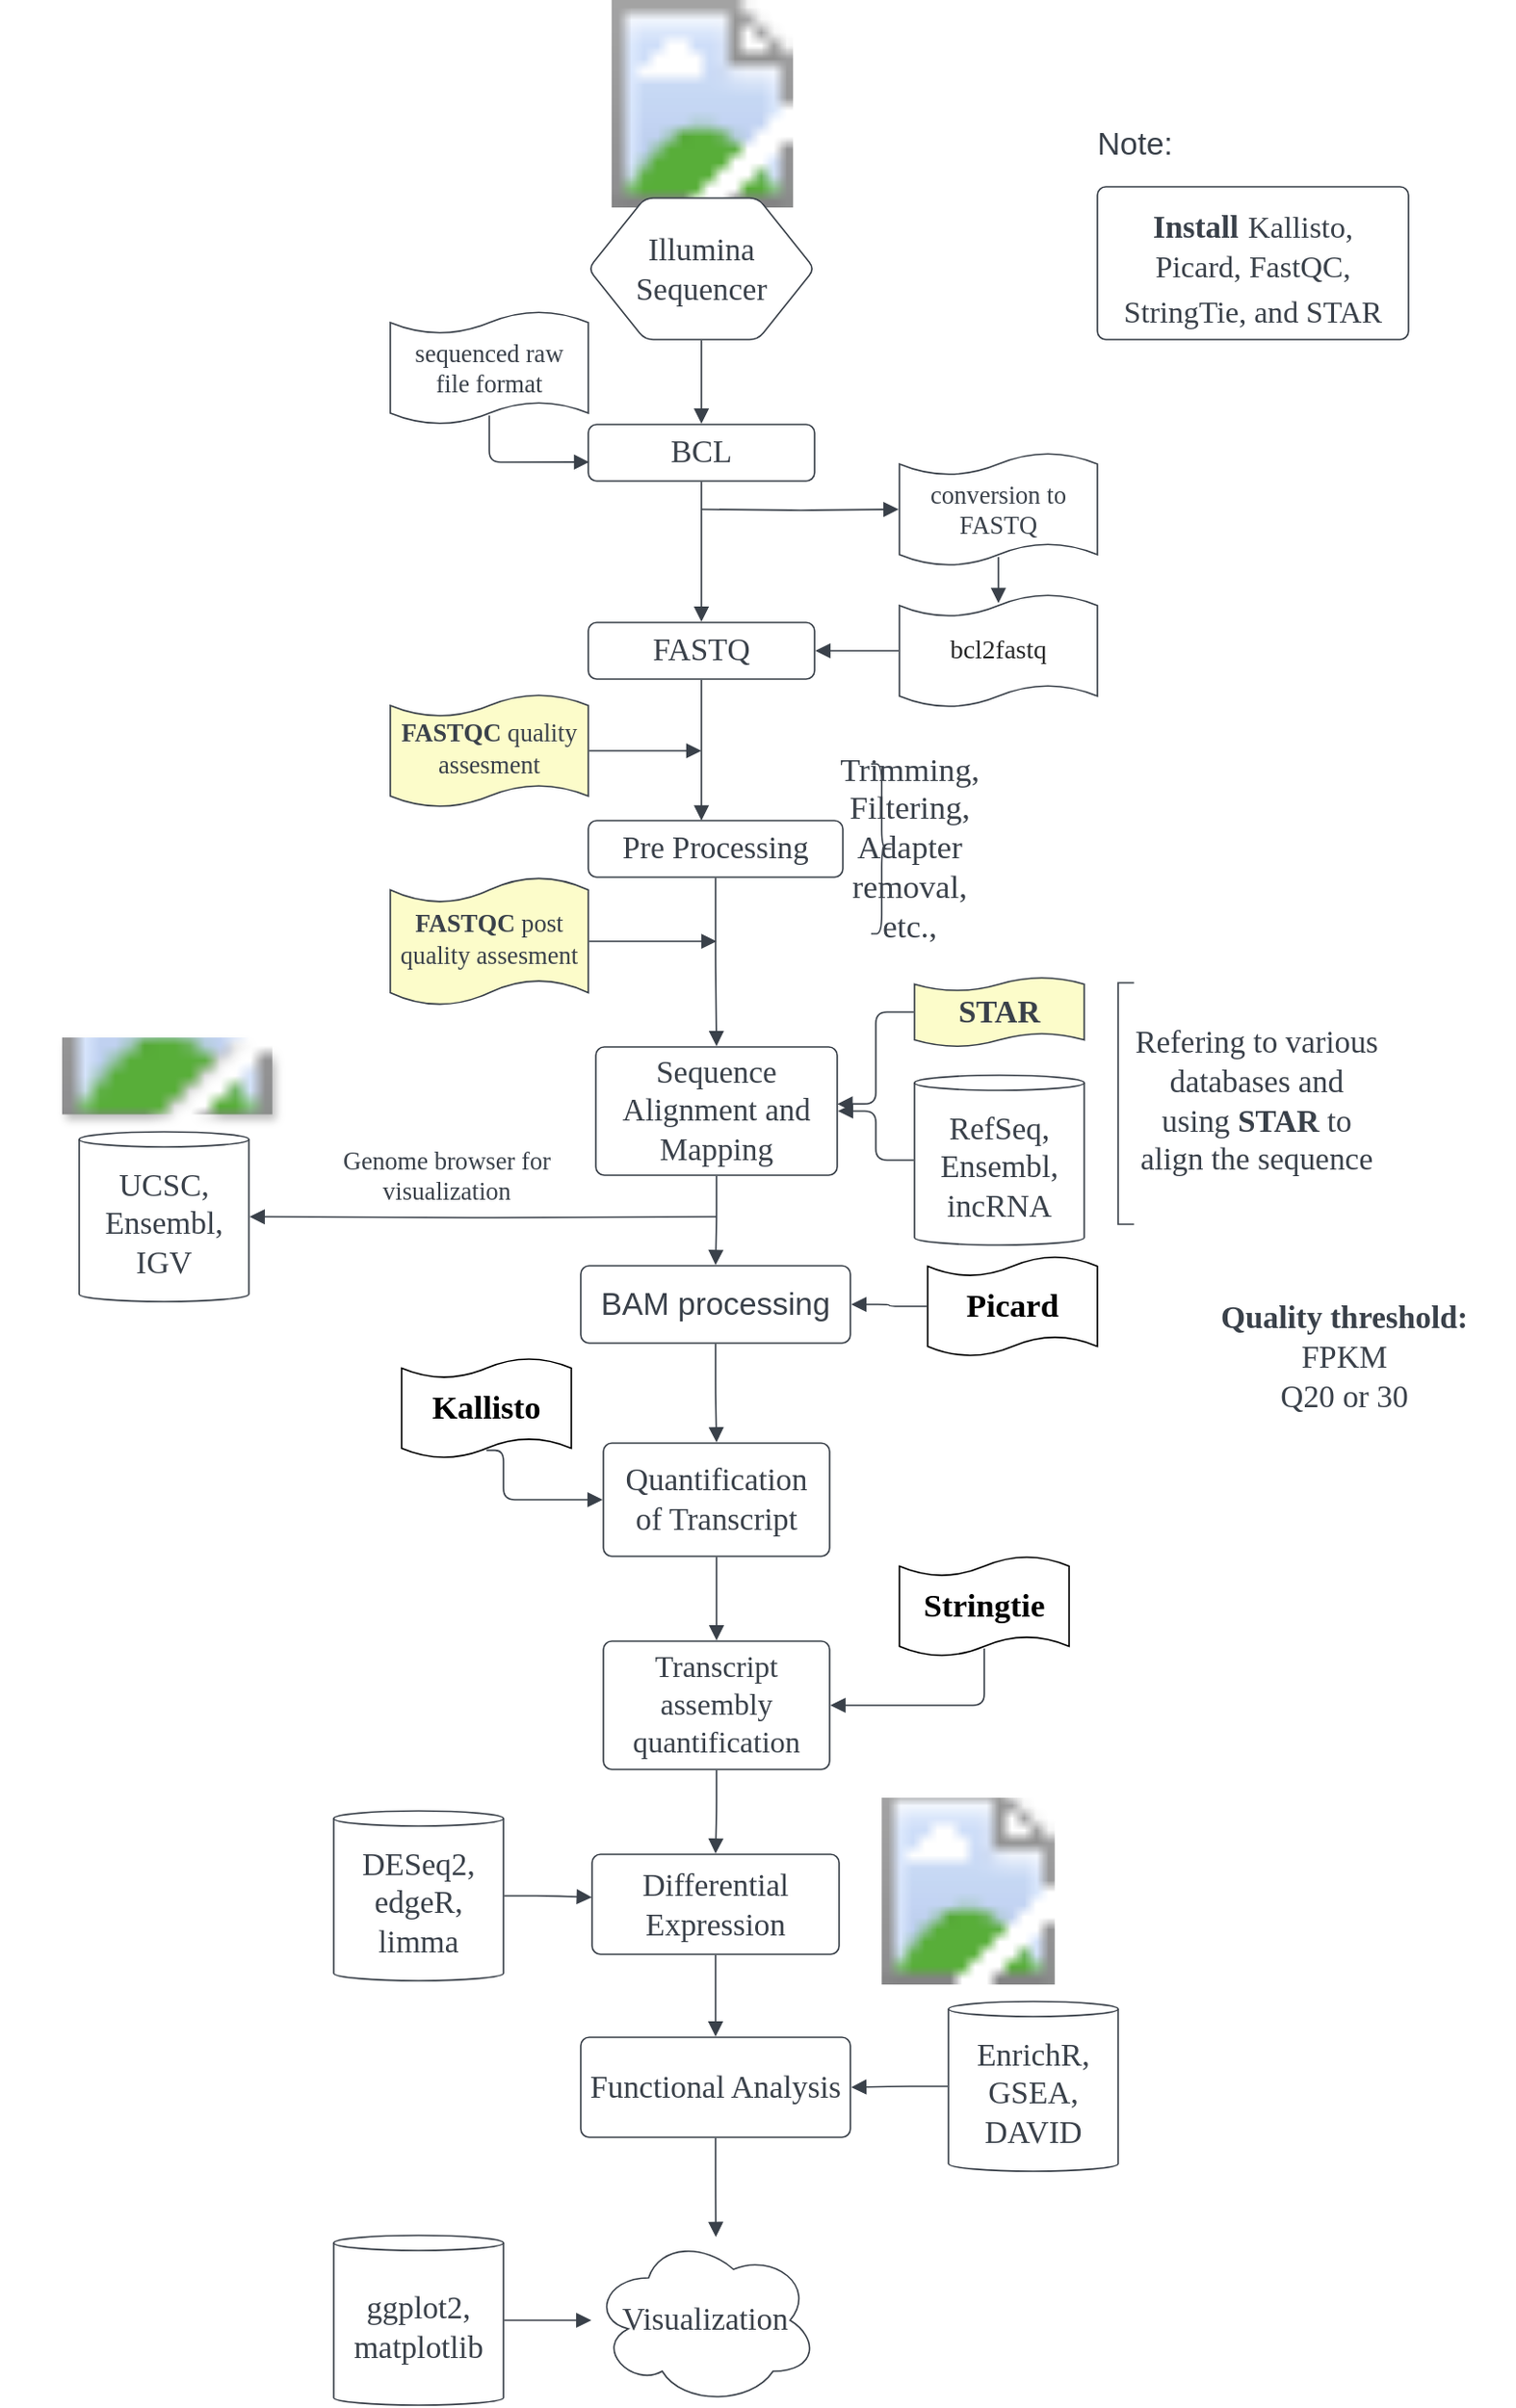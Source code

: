<mxfile version="21.6.2" type="github">
  <diagram name="Page-1" id="rNQYfCswX4Oc9JIJCZRi">
    <mxGraphModel dx="954" dy="1733" grid="1" gridSize="10" guides="1" tooltips="1" connect="1" arrows="1" fold="1" page="1" pageScale="1" pageWidth="827" pageHeight="1169" math="0" shadow="0">
      <root>
        <mxCell id="0" />
        <mxCell id="1" parent="0" />
        <mxCell id="H_2hCz_F3gkTq68EUrdD-1" value="&lt;div style=&quot;display: flex; justify-content: center; text-align: center; align-items: baseline; font-size: 0; line-height: 1.25;margin-top: -2px;&quot;&gt;&lt;span&gt;&lt;span style=&quot;font-size:16.7px;color:#3a414a;font-weight: bold;font-family: Dustismo;&quot;&gt;Quality threshold: &lt;/span&gt;&lt;span style=&quot;font-size:16.7px;color:#3a414a;font-family: Dustismo;&quot;&gt;&#xa;FPKM &#xa;Q20 or 30&lt;/span&gt;&lt;/span&gt;&lt;/div&gt;" style="html=1;overflow=block;blockSpacing=1;whiteSpace=wrap;fontSize=13;fontFamily=Dustismo;spacing=0;fillColor=#ffffff;strokeWidth=1.5;strokeColor=none;lucidId=h20bTMAX_Hc~;" vertex="1" parent="1">
          <mxGeometry x="806" y="630" width="180" height="45" as="geometry" />
        </mxCell>
        <mxCell id="H_2hCz_F3gkTq68EUrdD-2" value="Note:" style="html=1;overflow=block;blockSpacing=1;whiteSpace=wrap;fontSize=16.7;fontColor=#3a414a;spacing=0;fillColor=#ffffff;strokeWidth=1.5;strokeColor=none;lucidId=yX~bkPP1XAAU;align=left;" vertex="1" parent="1">
          <mxGeometry x="765" y="-6" width="55" height="45" as="geometry" />
        </mxCell>
        <mxCell id="H_2hCz_F3gkTq68EUrdD-3" value="Genome browser for visualization" style="html=1;overflow=block;blockSpacing=1;whiteSpace=wrap;fontSize=13.3;fontFamily=Dustismo;fontColor=#3a414a;spacing=0;fillColor=#ffffff;strokeWidth=1.5;strokeColor=none;lucidId=GcacxfHDZaN2;" vertex="1" parent="1">
          <mxGeometry x="330" y="540" width="180" height="45" as="geometry" />
        </mxCell>
        <mxCell id="H_2hCz_F3gkTq68EUrdD-4" value="&lt;div style=&quot;display: flex; justify-content: center; text-align: center; align-items: baseline; font-size: 0; line-height: 1.25;margin-top: -2px;&quot;&gt;&lt;span&gt;&lt;span style=&quot;font-size:16.7px;color:#3a414a;font-weight: bold;font-family: Dustismo;&quot;&gt;Install&lt;/span&gt;&lt;span style=&quot;font-size:20px;color:#3a414a;font-family: Dustismo;&quot;&gt; &lt;/span&gt;&lt;span style=&quot;font-size:16.3px;color:#3a414a;font-family: Dustismo;&quot;&gt;Kallisto, Picard, FastQC, StringTie, and STAR&lt;/span&gt;&lt;span style=&quot;font-size:20px;color:#3a414a;font-family: Dustismo;&quot;&gt; &lt;/span&gt;&lt;/span&gt;&lt;/div&gt;" style="html=1;overflow=block;blockSpacing=1;whiteSpace=wrap;fontSize=13;fontFamily=Dustismo;spacing=9;strokeColor=#3a414a;strokeOpacity=100;rounded=1;absoluteArcSize=1;arcSize=9;strokeWidth=0.8;lucidId=6xZbQAru7eEJ;" vertex="1" parent="1">
          <mxGeometry x="765" y="39" width="165" height="81" as="geometry" />
        </mxCell>
        <mxCell id="H_2hCz_F3gkTq68EUrdD-5" value="BCL" style="html=1;overflow=block;blockSpacing=1;whiteSpace=wrap;fontSize=16.7;fontFamily=Dustismo;fontColor=#3a414a;spacing=3.8;strokeColor=#3a414a;strokeOpacity=100;rounded=1;absoluteArcSize=1;arcSize=9;strokeWidth=0.8;lucidId=zDZbAjPW.WnR;" vertex="1" parent="1">
          <mxGeometry x="495" y="165" width="120" height="30" as="geometry" />
        </mxCell>
        <mxCell id="H_2hCz_F3gkTq68EUrdD-6" value="" style="html=1;jettySize=18;whiteSpace=wrap;fontSize=13;strokeColor=#3a414a;strokeOpacity=100;strokeWidth=0.8;rounded=1;arcSize=12;edgeStyle=orthogonalEdgeStyle;startArrow=none;endArrow=block;endFill=1;exitX=0.5;exitY=1.005;exitPerimeter=0;entryX=0.5;entryY=-0.012;entryPerimeter=0;lucidId=~HZbr3Aeo4TA;" edge="1" parent="1" source="H_2hCz_F3gkTq68EUrdD-8" target="H_2hCz_F3gkTq68EUrdD-5">
          <mxGeometry width="100" height="100" relative="1" as="geometry">
            <Array as="points" />
          </mxGeometry>
        </mxCell>
        <mxCell id="H_2hCz_F3gkTq68EUrdD-7" value="" style="html=1;overflow=block;blockSpacing=1;whiteSpace=wrap;shape=image;fontSize=13;spacing=3.8;strokeColor=none;strokeOpacity=100;strokeWidth=0;image=https://images.lucid.app/images/16b04c34-c49a-401b-9778-6bca15b63722/content;lucidId=V0ZbsFnGJaqd;" vertex="1" parent="1">
          <mxGeometry x="503" y="-60" width="105" height="110" as="geometry" />
        </mxCell>
        <mxCell id="H_2hCz_F3gkTq68EUrdD-8" value="Illumina Sequencer" style="html=1;overflow=block;blockSpacing=1;whiteSpace=wrap;shape=hexagon;perimeter=hexagonPerimeter2;fontSize=16.7;fontFamily=Dustismo;fontColor=#3a414a;spacing=3.8;strokeColor=#3a414a;strokeOpacity=100;rounded=1;absoluteArcSize=1;arcSize=9;strokeWidth=0.8;lucidId=B1ZbZMqQhBZa;" vertex="1" parent="1">
          <mxGeometry x="495" y="45" width="120" height="75" as="geometry" />
        </mxCell>
        <mxCell id="H_2hCz_F3gkTq68EUrdD-9" value="" style="html=1;jettySize=18;whiteSpace=wrap;fontSize=13;strokeColor=#3a414a;strokeOpacity=100;strokeWidth=0.8;rounded=1;arcSize=12;edgeStyle=orthogonalEdgeStyle;startArrow=none;endArrow=block;endFill=1;exitX=0.5;exitY=0.92;exitPerimeter=0;entryX=0.004;entryY=0.665;entryPerimeter=0;lucidId=A3Zb3Qq6JQyv;" edge="1" parent="1" source="H_2hCz_F3gkTq68EUrdD-12" target="H_2hCz_F3gkTq68EUrdD-5">
          <mxGeometry width="100" height="100" relative="1" as="geometry">
            <Array as="points" />
          </mxGeometry>
        </mxCell>
        <mxCell id="H_2hCz_F3gkTq68EUrdD-10" value="" style="html=1;jettySize=18;whiteSpace=wrap;fontSize=13;strokeColor=#3a414a;strokeOpacity=100;strokeWidth=0.8;rounded=1;arcSize=12;edgeStyle=orthogonalEdgeStyle;startArrow=none;endArrow=block;endFill=1;exitX=0.5;exitY=1.013;exitPerimeter=0;entryX=0.5;entryY=-0.012;entryPerimeter=0;lucidId=53ZbxT2hAnxs;" edge="1" parent="1" source="H_2hCz_F3gkTq68EUrdD-5" target="H_2hCz_F3gkTq68EUrdD-11">
          <mxGeometry width="100" height="100" relative="1" as="geometry">
            <Array as="points" />
          </mxGeometry>
        </mxCell>
        <mxCell id="H_2hCz_F3gkTq68EUrdD-11" value="FASTQ" style="html=1;overflow=block;blockSpacing=1;whiteSpace=wrap;fontSize=16.7;fontFamily=Dustismo;fontColor=#3a414a;spacing=3.8;strokeColor=#3a414a;strokeOpacity=100;rounded=1;absoluteArcSize=1;arcSize=9;strokeWidth=0.8;lucidId=U4ZbP-Ty-r.E;" vertex="1" parent="1">
          <mxGeometry x="495" y="270" width="120" height="30" as="geometry" />
        </mxCell>
        <mxCell id="H_2hCz_F3gkTq68EUrdD-12" value="sequenced raw file format" style="html=1;overflow=block;blockSpacing=1;whiteSpace=wrap;shape=tape;size=0.2;fontSize=13.3;fontFamily=Dustismo;fontColor=#3a414a;spacing=3.8;strokeColor=#3a414a;strokeOpacity=100;rounded=1;absoluteArcSize=1;arcSize=9;strokeWidth=0.8;lucidId=fe0bxI.z4zxg;" vertex="1" parent="1">
          <mxGeometry x="390" y="105" width="105" height="60" as="geometry" />
        </mxCell>
        <mxCell id="H_2hCz_F3gkTq68EUrdD-13" value="conversion to FASTQ" style="html=1;overflow=block;blockSpacing=1;whiteSpace=wrap;shape=tape;size=0.2;fontSize=13.3;fontFamily=Dustismo;fontColor=#3a414a;spacing=3.8;strokeColor=#3a414a;strokeOpacity=100;rounded=1;absoluteArcSize=1;arcSize=9;strokeWidth=0.8;lucidId=nf0bBqM4l6je;" vertex="1" parent="1">
          <mxGeometry x="660" y="180" width="105" height="60" as="geometry" />
        </mxCell>
        <mxCell id="H_2hCz_F3gkTq68EUrdD-14" value="bcl2fastq" style="html=1;overflow=block;blockSpacing=1;whiteSpace=wrap;shape=tape;size=0.2;fontSize=14;fontFamily=Dustismo;fontColor=#292929;spacing=3.8;strokeColor=#3a414a;strokeOpacity=100;rounded=1;absoluteArcSize=1;arcSize=9;strokeWidth=0.8;lucidId=Nk0bJkuLO2Up;" vertex="1" parent="1">
          <mxGeometry x="660" y="255" width="105" height="60" as="geometry" />
        </mxCell>
        <mxCell id="H_2hCz_F3gkTq68EUrdD-15" value="" style="html=1;jettySize=18;whiteSpace=wrap;fontSize=13;strokeColor=#3a414a;strokeOpacity=100;strokeWidth=0.8;rounded=1;arcSize=12;edgeStyle=orthogonalEdgeStyle;startArrow=none;endArrow=block;endFill=1;exitX=-0.004;exitY=0.5;exitPerimeter=0;entryX=1.003;entryY=0.5;entryPerimeter=0;lucidId=Sl0bEk~Ow_e1;" edge="1" parent="1" source="H_2hCz_F3gkTq68EUrdD-14" target="H_2hCz_F3gkTq68EUrdD-11">
          <mxGeometry width="100" height="100" relative="1" as="geometry">
            <Array as="points" />
          </mxGeometry>
        </mxCell>
        <mxCell id="H_2hCz_F3gkTq68EUrdD-16" value="" style="html=1;jettySize=18;whiteSpace=wrap;fontSize=13;strokeColor=#3a414a;strokeOpacity=100;strokeWidth=0.8;rounded=1;arcSize=12;edgeStyle=orthogonalEdgeStyle;startArrow=none;endArrow=block;endFill=1;exitX=0.5;exitY=0.92;exitPerimeter=0;entryX=0.5;entryY=0.079;entryPerimeter=0;lucidId=0l0bZ3YXyt9J;" edge="1" parent="1" source="H_2hCz_F3gkTq68EUrdD-13" target="H_2hCz_F3gkTq68EUrdD-14">
          <mxGeometry width="100" height="100" relative="1" as="geometry">
            <Array as="points" />
          </mxGeometry>
        </mxCell>
        <mxCell id="H_2hCz_F3gkTq68EUrdD-17" value="" style="html=1;jettySize=18;whiteSpace=wrap;fontSize=13;strokeColor=#3a414a;strokeOpacity=100;strokeWidth=0.8;rounded=1;arcSize=12;edgeStyle=orthogonalEdgeStyle;startArrow=none;endArrow=block;endFill=1;entryX=-0.004;entryY=0.5;entryPerimeter=0;lucidId=Pm0bruoEZMr-;" edge="1" parent="1" target="H_2hCz_F3gkTq68EUrdD-13">
          <mxGeometry width="100" height="100" relative="1" as="geometry">
            <Array as="points" />
            <mxPoint x="555" y="210" as="sourcePoint" />
          </mxGeometry>
        </mxCell>
        <mxCell id="H_2hCz_F3gkTq68EUrdD-18" value="" style="html=1;jettySize=18;whiteSpace=wrap;fontSize=13;strokeColor=#3a414a;strokeOpacity=100;strokeWidth=0.8;rounded=1;arcSize=12;edgeStyle=orthogonalEdgeStyle;startArrow=none;endArrow=block;endFill=1;exitX=0.5;exitY=1.013;exitPerimeter=0;lucidId=-m0bGHuHnxIW;" edge="1" parent="1" source="H_2hCz_F3gkTq68EUrdD-11">
          <mxGeometry width="100" height="100" relative="1" as="geometry">
            <Array as="points" />
            <mxPoint x="555" y="375" as="targetPoint" />
          </mxGeometry>
        </mxCell>
        <mxCell id="H_2hCz_F3gkTq68EUrdD-19" value="Pre Processing" style="html=1;overflow=block;blockSpacing=1;whiteSpace=wrap;fontSize=16.7;fontFamily=Dustismo;fontColor=#3a414a;spacing=3.8;strokeColor=#3a414a;strokeOpacity=100;rounded=1;absoluteArcSize=1;arcSize=9;strokeWidth=0.8;lucidId=iH0bUSGDvH_o;" vertex="1" parent="1">
          <mxGeometry x="495" y="375" width="135" height="30" as="geometry" />
        </mxCell>
        <mxCell id="H_2hCz_F3gkTq68EUrdD-20" value="&lt;div style=&quot;display: flex; justify-content: center; text-align: center; align-items: baseline; font-size: 0; line-height: 1.25;margin-top: -2px;&quot;&gt;&lt;span&gt;&lt;span style=&quot;font-size:13.3px;color:#3a414a;font-weight: bold;font-family: Dustismo;&quot;&gt;FASTQC&lt;/span&gt;&lt;span style=&quot;font-size:13.3px;color:#3a414a;font-family: Dustismo;&quot;&gt; quality assesment&lt;/span&gt;&lt;/span&gt;&lt;/div&gt;" style="html=1;overflow=block;blockSpacing=1;whiteSpace=wrap;shape=tape;size=0.2;fontSize=13;fontFamily=Dustismo;spacing=3.8;strokeColor=#3a414a;strokeOpacity=100;fillOpacity=100;rounded=1;absoluteArcSize=1;arcSize=9;fillColor=#fcfcca;strokeWidth=0.8;lucidId=8O0bjvjV18M6;" vertex="1" parent="1">
          <mxGeometry x="390" y="308" width="105" height="60" as="geometry" />
        </mxCell>
        <mxCell id="H_2hCz_F3gkTq68EUrdD-21" value="" style="html=1;jettySize=18;whiteSpace=wrap;fontSize=13;strokeColor=#3a414a;strokeOpacity=100;strokeWidth=0.8;rounded=1;arcSize=12;edgeStyle=orthogonalEdgeStyle;startArrow=none;endArrow=block;endFill=1;exitX=1.004;exitY=0.5;exitPerimeter=0;lucidId=9P0bx~l7_AEZ;" edge="1" parent="1" source="H_2hCz_F3gkTq68EUrdD-20">
          <mxGeometry width="100" height="100" relative="1" as="geometry">
            <Array as="points" />
            <mxPoint x="555" y="338" as="targetPoint" />
          </mxGeometry>
        </mxCell>
        <mxCell id="H_2hCz_F3gkTq68EUrdD-22" value="" style="strokeColor=none;fillColor=none;whiteSpace=wrap;fontSize=17.3;fontFamily=Dustismo;fontColor=#3a414a;spacing=3.8;strokeOpacity=100;rounded=1;absoluteArcSize=1;arcSize=9;strokeWidth=0.8;html=1;" vertex="1" parent="1">
          <mxGeometry x="645" y="345" width="30" height="90" as="geometry" />
        </mxCell>
        <mxCell id="H_2hCz_F3gkTq68EUrdD-23" value="" style="shape=curlyBracket;rounded=1;flipH=1;whiteSpace=wrap;fontSize=17.3;fontFamily=Dustismo;fontColor=#3a414a;spacing=3.8;strokeColor=#3a414a;strokeOpacity=100;strokeWidth=0.8;" vertex="1" parent="H_2hCz_F3gkTq68EUrdD-22">
          <mxGeometry width="11.25" height="90" as="geometry" />
        </mxCell>
        <mxCell id="H_2hCz_F3gkTq68EUrdD-24" value="Trimming, Filtering, Adapter removal, etc.," style="strokeColor=none;fillColor=none;whiteSpace=wrap;fontSize=17.3;fontFamily=Dustismo;fontColor=#3a414a;spacing=3.8;strokeOpacity=100;rounded=1;absoluteArcSize=1;arcSize=9;strokeWidth=0.8;" vertex="1" parent="H_2hCz_F3gkTq68EUrdD-22">
          <mxGeometry x="11.25" width="18.75" height="90" as="geometry" />
        </mxCell>
        <mxCell id="H_2hCz_F3gkTq68EUrdD-25" value="" style="html=1;jettySize=18;whiteSpace=wrap;fontSize=13;strokeColor=#3a414a;strokeOpacity=100;strokeWidth=0.8;rounded=1;arcSize=12;edgeStyle=orthogonalEdgeStyle;startArrow=none;endArrow=block;endFill=1;exitX=0.5;exitY=1.013;exitPerimeter=0;entryX=0.5;entryY=-0.006;entryPerimeter=0;lucidId=HT0b8fh.DRut;" edge="1" parent="1" source="H_2hCz_F3gkTq68EUrdD-19" target="H_2hCz_F3gkTq68EUrdD-28">
          <mxGeometry width="100" height="100" relative="1" as="geometry">
            <Array as="points" />
          </mxGeometry>
        </mxCell>
        <mxCell id="H_2hCz_F3gkTq68EUrdD-26" value="&lt;div style=&quot;display: flex; justify-content: center; text-align: center; align-items: baseline; font-size: 0; line-height: 1.25;margin-top: -2px;&quot;&gt;&lt;span&gt;&lt;span style=&quot;font-size:13.3px;color:#3a414a;font-weight: bold;font-family: Dustismo;&quot;&gt;FASTQC&lt;/span&gt;&lt;span style=&quot;font-size:13.3px;color:#3a414a;font-family: Dustismo;&quot;&gt; post quality assesment&lt;/span&gt;&lt;/span&gt;&lt;/div&gt;" style="html=1;overflow=block;blockSpacing=1;whiteSpace=wrap;shape=tape;size=0.2;fontSize=13;fontFamily=Dustismo;spacing=3.8;strokeColor=#3a414a;strokeOpacity=100;fillOpacity=100;rounded=1;absoluteArcSize=1;arcSize=9;fillColor=#fcfcca;strokeWidth=0.8;lucidId=YV0bLIha43vm;" vertex="1" parent="1">
          <mxGeometry x="390" y="405" width="105" height="68" as="geometry" />
        </mxCell>
        <mxCell id="H_2hCz_F3gkTq68EUrdD-27" value="" style="html=1;jettySize=18;whiteSpace=wrap;fontSize=13;strokeColor=#3a414a;strokeOpacity=100;strokeWidth=0.8;rounded=1;arcSize=12;edgeStyle=orthogonalEdgeStyle;startArrow=none;endArrow=block;endFill=1;exitX=1.004;exitY=0.5;exitPerimeter=0;lucidId=aW0bvkIRjqUR;" edge="1" parent="1" source="H_2hCz_F3gkTq68EUrdD-26">
          <mxGeometry width="100" height="100" relative="1" as="geometry">
            <Array as="points" />
            <mxPoint x="563" y="439" as="targetPoint" />
          </mxGeometry>
        </mxCell>
        <mxCell id="H_2hCz_F3gkTq68EUrdD-28" value="Sequence Alignment and Mapping " style="html=1;overflow=block;blockSpacing=1;whiteSpace=wrap;fontSize=16.7;fontFamily=Dustismo;fontColor=#3a414a;spacing=3.8;strokeColor=#3a414a;strokeOpacity=100;rounded=1;absoluteArcSize=1;arcSize=9;strokeWidth=0.8;lucidId=K50bHsR3qWOk;" vertex="1" parent="1">
          <mxGeometry x="499" y="495" width="128" height="68" as="geometry" />
        </mxCell>
        <mxCell id="H_2hCz_F3gkTq68EUrdD-29" value="STAR" style="html=1;overflow=block;blockSpacing=1;whiteSpace=wrap;shape=tape;size=0.2;fontSize=16.7;fontFamily=Dustismo;fontColor=#3a414a;fontStyle=1;spacing=3.8;strokeColor=#3a414a;strokeOpacity=100;fillOpacity=100;rounded=1;absoluteArcSize=1;arcSize=9;fillColor=#fcfcca;strokeWidth=0.8;lucidId=970blE_eSq6t;" vertex="1" parent="1">
          <mxGeometry x="668" y="458" width="90" height="37" as="geometry" />
        </mxCell>
        <mxCell id="H_2hCz_F3gkTq68EUrdD-30" value="" style="html=1;jettySize=18;whiteSpace=wrap;fontSize=13;strokeColor=#3a414a;strokeOpacity=100;strokeWidth=0.8;rounded=1;arcSize=12;edgeStyle=orthogonalEdgeStyle;startArrow=none;endArrow=block;endFill=1;exitX=-0.004;exitY=0.5;exitPerimeter=0;entryX=1.001;entryY=0.444;entryPerimeter=0;lucidId=X80bKcjWCSb~;" edge="1" parent="1" source="H_2hCz_F3gkTq68EUrdD-29" target="H_2hCz_F3gkTq68EUrdD-28">
          <mxGeometry width="100" height="100" relative="1" as="geometry">
            <Array as="points" />
          </mxGeometry>
        </mxCell>
        <mxCell id="H_2hCz_F3gkTq68EUrdD-31" value="RefSeq, Ensembl, incRNA " style="html=1;overflow=block;blockSpacing=1;whiteSpace=wrap;shape=cylinder3;size=4;anchorPointDirection=0;boundedLbl=1;fontSize=16.7;fontFamily=Dustismo;fontColor=#3a414a;spacing=3.8;strokeColor=#3a414a;strokeOpacity=100;rounded=1;absoluteArcSize=1;arcSize=9;strokeWidth=0.8;lucidId=880bR2kWA1uZ;" vertex="1" parent="1">
          <mxGeometry x="668" y="510" width="90" height="90" as="geometry" />
        </mxCell>
        <mxCell id="H_2hCz_F3gkTq68EUrdD-32" value="" style="html=1;jettySize=18;whiteSpace=wrap;fontSize=13;strokeColor=#3a414a;strokeOpacity=100;strokeWidth=0.8;rounded=1;arcSize=12;edgeStyle=orthogonalEdgeStyle;startArrow=none;endArrow=block;endFill=1;exitX=-0.004;exitY=0.5;exitPerimeter=0;entryX=1.003;entryY=0.5;entryPerimeter=0;lucidId=A-0bJADMQPZt;" edge="1" parent="1" source="H_2hCz_F3gkTq68EUrdD-31" target="H_2hCz_F3gkTq68EUrdD-28">
          <mxGeometry width="100" height="100" relative="1" as="geometry">
            <Array as="points" />
          </mxGeometry>
        </mxCell>
        <mxCell id="H_2hCz_F3gkTq68EUrdD-33" value="&lt;div style=&quot;display: flex; justify-content: center; text-align: center; align-items: baseline; font-size: 0; line-height: 1.25;margin-top: -2px;&quot;&gt;&lt;span&gt;&lt;span style=&quot;font-size:16.7px;color:#3a414a;font-family: Dustismo;&quot;&gt;Refering to various databases and using &lt;/span&gt;&lt;span style=&quot;font-size:16.7px;color:#3a414a;font-weight: bold;font-family: Dustismo;&quot;&gt;STAR&lt;/span&gt;&lt;span style=&quot;font-size:16.7px;color:#3a414a;font-family: Dustismo;&quot;&gt; to align the sequence &lt;/span&gt;&lt;/span&gt;&lt;/div&gt;" style="group;spacingLeft=8;align=left;spacing=0;strokeColor=none;whiteSpace=wrap;overflow=block;blockSpacing=1;html=1;fontSize=13;fontFamily=Dustismo;strokeOpacity=100;fillOpacity=0;rounded=1;absoluteArcSize=1;arcSize=9;fillColor=#ffffff;strokeWidth=0.8;verticalAlign=middle;" vertex="1" parent="1">
          <mxGeometry x="776" y="461" width="139" height="128" as="geometry" />
        </mxCell>
        <mxCell id="H_2hCz_F3gkTq68EUrdD-34" value="" style="shape=partialRectangle;right=0;fillColor=none;whiteSpace=wrap;overflow=block;blockSpacing=1;html=1;fontSize=13;strokeColor=#3a414a;strokeWidth=0.8;" vertex="1" parent="H_2hCz_F3gkTq68EUrdD-33">
          <mxGeometry width="8" height="128" relative="1" as="geometry" />
        </mxCell>
        <mxCell id="H_2hCz_F3gkTq68EUrdD-35" value="" style="html=1;jettySize=18;whiteSpace=wrap;fontSize=13;strokeColor=#3a414a;strokeOpacity=100;strokeWidth=0.8;rounded=1;arcSize=12;edgeStyle=orthogonalEdgeStyle;startArrow=none;endArrow=block;endFill=1;exitX=0.5;exitY=1.006;exitPerimeter=0;entryX=0.5;entryY=-0.009;entryPerimeter=0;lucidId=Ac1b8D7m4mvW;" edge="1" parent="1" source="H_2hCz_F3gkTq68EUrdD-28" target="H_2hCz_F3gkTq68EUrdD-41">
          <mxGeometry width="100" height="100" relative="1" as="geometry">
            <Array as="points" />
          </mxGeometry>
        </mxCell>
        <mxCell id="H_2hCz_F3gkTq68EUrdD-36" value="Quantification of Transcript" style="html=1;overflow=block;blockSpacing=1;whiteSpace=wrap;fontSize=16.7;fontFamily=Dustismo;fontColor=#3a414a;spacing=3.8;strokeColor=#3a414a;strokeOpacity=100;rounded=1;absoluteArcSize=1;arcSize=9;strokeWidth=0.8;lucidId=8e1bMAgbWeFe;" vertex="1" parent="1">
          <mxGeometry x="503" y="705" width="120" height="60" as="geometry" />
        </mxCell>
        <mxCell id="H_2hCz_F3gkTq68EUrdD-37" value="Kallisto" style="html=1;overflow=block;blockSpacing=1;whiteSpace=wrap;shape=tape;size=0.2;fontSize=17.3;fontFamily=Dustismo;fontStyle=1;spacing=3.8;strokeOpacity=100;fillOpacity=100;rounded=1;absoluteArcSize=1;arcSize=9;strokeWidth=0.8;lucidId=9f1bDYcUK0H3;" vertex="1" parent="1">
          <mxGeometry x="396" y="660" width="90" height="53" as="geometry" />
        </mxCell>
        <mxCell id="H_2hCz_F3gkTq68EUrdD-38" value="" style="html=1;jettySize=18;whiteSpace=wrap;fontSize=13;strokeColor=#3a414a;strokeOpacity=100;strokeWidth=0.8;rounded=1;arcSize=12;edgeStyle=orthogonalEdgeStyle;startArrow=none;endArrow=block;endFill=1;exitX=0.5;exitY=0.921;exitPerimeter=0;entryX=-0.003;entryY=0.5;entryPerimeter=0;lucidId=mi1bqqiMOrg1;" edge="1" parent="1" source="H_2hCz_F3gkTq68EUrdD-37" target="H_2hCz_F3gkTq68EUrdD-36">
          <mxGeometry width="100" height="100" relative="1" as="geometry">
            <Array as="points">
              <mxPoint x="450" y="709" />
              <mxPoint x="450" y="735" />
            </Array>
          </mxGeometry>
        </mxCell>
        <mxCell id="H_2hCz_F3gkTq68EUrdD-39" value="" style="html=1;jettySize=18;whiteSpace=wrap;fontSize=13;strokeColor=#3a414a;strokeOpacity=100;strokeWidth=0.8;rounded=1;arcSize=12;edgeStyle=orthogonalEdgeStyle;startArrow=none;endArrow=block;endFill=1;exitX=0.5;exitY=1.006;exitPerimeter=0;entryX=0.5;entryY=-0.006;entryPerimeter=0;lucidId=Rz1bTUwQRxbI;" edge="1" parent="1" source="H_2hCz_F3gkTq68EUrdD-36" target="H_2hCz_F3gkTq68EUrdD-40">
          <mxGeometry width="100" height="100" relative="1" as="geometry">
            <Array as="points" />
          </mxGeometry>
        </mxCell>
        <mxCell id="H_2hCz_F3gkTq68EUrdD-40" value="&lt;div style=&quot;display: flex; justify-content: center; text-align: center; align-items: baseline; font-size: 0; line-height: 1.25;margin-top: -2px;&quot;&gt;&lt;span&gt;&lt;span style=&quot;font-size:16px;color:#3a414a;font-family: Dustismo;&quot;&gt;Transcript assembly quantification&lt;/span&gt;&lt;span style=&quot;font-size:16px;color:#e3e3e3;font-family: Dustismo;&quot;&gt; &lt;/span&gt;&lt;/span&gt;&lt;/div&gt;" style="html=1;overflow=block;blockSpacing=1;whiteSpace=wrap;fontSize=13;fontFamily=Dustismo;spacing=3.8;strokeColor=#3a414a;strokeOpacity=100;rounded=1;absoluteArcSize=1;arcSize=9;strokeWidth=0.8;lucidId=Tz1b1MeaCQLw;" vertex="1" parent="1">
          <mxGeometry x="503" y="810" width="120" height="68" as="geometry" />
        </mxCell>
        <mxCell id="H_2hCz_F3gkTq68EUrdD-41" value="BAM processing" style="html=1;overflow=block;blockSpacing=1;whiteSpace=wrap;fontSize=16.7;fontColor=#3a414a;spacing=3.8;strokeColor=#3a414a;strokeOpacity=100;rounded=1;absoluteArcSize=1;arcSize=9;strokeWidth=0.8;lucidId=JU~b9H.Rf2V.;" vertex="1" parent="1">
          <mxGeometry x="491" y="611" width="143" height="41" as="geometry" />
        </mxCell>
        <mxCell id="H_2hCz_F3gkTq68EUrdD-42" value="" style="html=1;jettySize=18;whiteSpace=wrap;fontSize=13;strokeColor=#3a414a;strokeOpacity=100;strokeWidth=0.8;rounded=1;arcSize=12;edgeStyle=orthogonalEdgeStyle;startArrow=none;endArrow=block;endFill=1;exitX=0.5;exitY=1.009;exitPerimeter=0;entryX=0.5;entryY=-0.006;entryPerimeter=0;lucidId=cV~bWjmiZUCA;" edge="1" parent="1" source="H_2hCz_F3gkTq68EUrdD-41" target="H_2hCz_F3gkTq68EUrdD-36">
          <mxGeometry width="100" height="100" relative="1" as="geometry">
            <Array as="points" />
          </mxGeometry>
        </mxCell>
        <mxCell id="H_2hCz_F3gkTq68EUrdD-43" value="Picard" style="html=1;overflow=block;blockSpacing=1;whiteSpace=wrap;shape=tape;size=0.2;fontSize=17.3;fontFamily=Dustismo;fontStyle=1;spacing=3.8;strokeOpacity=100;fillOpacity=100;rounded=1;absoluteArcSize=1;arcSize=9;strokeWidth=0.8;lucidId=zV~b6_AUm7IC;" vertex="1" parent="1">
          <mxGeometry x="675" y="606" width="90" height="53" as="geometry" />
        </mxCell>
        <mxCell id="H_2hCz_F3gkTq68EUrdD-44" value="" style="html=1;jettySize=18;whiteSpace=wrap;fontSize=13;strokeColor=#3a414a;strokeOpacity=100;strokeWidth=0.8;rounded=1;arcSize=12;edgeStyle=orthogonalEdgeStyle;startArrow=none;endArrow=block;endFill=1;exitX=-0.004;exitY=0.5;exitPerimeter=0;entryX=1.003;entryY=0.5;entryPerimeter=0;lucidId=OV~bkFJ8VWnN;" edge="1" parent="1" source="H_2hCz_F3gkTq68EUrdD-43" target="H_2hCz_F3gkTq68EUrdD-41">
          <mxGeometry width="100" height="100" relative="1" as="geometry">
            <Array as="points" />
          </mxGeometry>
        </mxCell>
        <mxCell id="H_2hCz_F3gkTq68EUrdD-45" value="Stringtie" style="html=1;overflow=block;blockSpacing=1;whiteSpace=wrap;shape=tape;size=0.2;fontSize=17.3;fontFamily=Dustismo;fontStyle=1;spacing=3.8;strokeOpacity=100;fillOpacity=100;rounded=1;absoluteArcSize=1;arcSize=9;strokeWidth=0.8;lucidId=TW~bcraVkIgm;" vertex="1" parent="1">
          <mxGeometry x="660" y="765" width="90" height="53" as="geometry" />
        </mxCell>
        <mxCell id="H_2hCz_F3gkTq68EUrdD-46" value="" style="html=1;jettySize=18;whiteSpace=wrap;fontSize=13;strokeColor=#3a414a;strokeOpacity=100;strokeWidth=0.8;rounded=1;arcSize=12;edgeStyle=orthogonalEdgeStyle;startArrow=none;endArrow=block;endFill=1;exitX=0.5;exitY=0.921;exitPerimeter=0;entryX=1.003;entryY=0.5;entryPerimeter=0;lucidId=cX~bmrFsSAyF;" edge="1" parent="1" source="H_2hCz_F3gkTq68EUrdD-45" target="H_2hCz_F3gkTq68EUrdD-40">
          <mxGeometry width="100" height="100" relative="1" as="geometry">
            <Array as="points">
              <mxPoint x="705" y="844" />
            </Array>
          </mxGeometry>
        </mxCell>
        <mxCell id="H_2hCz_F3gkTq68EUrdD-47" value="Differential Expression" style="html=1;overflow=block;blockSpacing=1;whiteSpace=wrap;fontSize=16.7;fontFamily=Dustismo;fontColor=#3a414a;spacing=3.8;strokeColor=#3a414a;strokeOpacity=100;rounded=1;absoluteArcSize=1;arcSize=9;strokeWidth=0.8;lucidId=Q4~b6hGGwoJX;" vertex="1" parent="1">
          <mxGeometry x="497" y="923" width="131" height="53" as="geometry" />
        </mxCell>
        <mxCell id="H_2hCz_F3gkTq68EUrdD-48" value="Functional Analysis" style="html=1;overflow=block;blockSpacing=1;whiteSpace=wrap;fontSize=16.7;fontFamily=Dustismo;fontColor=#3a414a;spacing=3.8;strokeColor=#3a414a;strokeOpacity=100;rounded=1;absoluteArcSize=1;arcSize=9;strokeWidth=0.8;lucidId=U4~bLCChUp_y;" vertex="1" parent="1">
          <mxGeometry x="491" y="1020" width="143" height="53" as="geometry" />
        </mxCell>
        <mxCell id="H_2hCz_F3gkTq68EUrdD-49" value="" style="html=1;jettySize=18;whiteSpace=wrap;fontSize=13;strokeColor=#3a414a;strokeOpacity=100;strokeWidth=0.8;rounded=1;arcSize=12;edgeStyle=orthogonalEdgeStyle;startArrow=none;endArrow=block;endFill=1;exitX=0.5;exitY=1.006;exitPerimeter=0;entryX=0.5;entryY=-0.007;entryPerimeter=0;lucidId=Z4~biAF2F9Xa;" edge="1" parent="1" source="H_2hCz_F3gkTq68EUrdD-40" target="H_2hCz_F3gkTq68EUrdD-47">
          <mxGeometry width="100" height="100" relative="1" as="geometry">
            <Array as="points" />
          </mxGeometry>
        </mxCell>
        <mxCell id="H_2hCz_F3gkTq68EUrdD-50" value="" style="html=1;jettySize=18;whiteSpace=wrap;fontSize=13;strokeColor=#3a414a;strokeOpacity=100;strokeWidth=0.8;rounded=1;arcSize=12;edgeStyle=orthogonalEdgeStyle;startArrow=none;endArrow=block;endFill=1;exitX=0.5;exitY=1.007;exitPerimeter=0;entryX=0.5;entryY=-0.007;entryPerimeter=0;lucidId=14~bJiVBEfyW;" edge="1" parent="1" source="H_2hCz_F3gkTq68EUrdD-47" target="H_2hCz_F3gkTq68EUrdD-48">
          <mxGeometry width="100" height="100" relative="1" as="geometry">
            <Array as="points" />
          </mxGeometry>
        </mxCell>
        <mxCell id="H_2hCz_F3gkTq68EUrdD-51" value="Visualization" style="html=1;overflow=block;blockSpacing=1;whiteSpace=wrap;ellipse;shape=cloud;fontSize=16.7;fontFamily=Dustismo;fontColor=#3a414a;spacing=3.8;strokeColor=#3a414a;strokeOpacity=100;rounded=1;absoluteArcSize=1;arcSize=9;strokeWidth=0.8;lucidId=U6~bXu.AhXLH;" vertex="1" parent="1">
          <mxGeometry x="497" y="1125" width="120" height="90" as="geometry" />
        </mxCell>
        <mxCell id="H_2hCz_F3gkTq68EUrdD-52" value="" style="html=1;jettySize=18;whiteSpace=wrap;fontSize=13;strokeColor=#3a414a;strokeOpacity=100;strokeWidth=0.8;rounded=1;arcSize=12;edgeStyle=orthogonalEdgeStyle;startArrow=none;endArrow=block;endFill=1;exitX=0.5;exitY=1.007;exitPerimeter=0;entryX=0.547;entryY=0.01;entryPerimeter=0;lucidId=56~bJf-4VJF_;" edge="1" parent="1" source="H_2hCz_F3gkTq68EUrdD-48" target="H_2hCz_F3gkTq68EUrdD-51">
          <mxGeometry width="100" height="100" relative="1" as="geometry">
            <Array as="points" />
          </mxGeometry>
        </mxCell>
        <mxCell id="H_2hCz_F3gkTq68EUrdD-53" value="" style="html=1;overflow=block;blockSpacing=1;whiteSpace=wrap;shape=image;fontSize=13;spacing=3.8;strokeColor=none;strokeOpacity=100;strokeWidth=0;image=https://images.lucid.app/images/066b958f-9e91-4c52-a96a-c4eda4199c0c/content;imageAspect=0;lucidId=I9~byPNioZ2G;" vertex="1" parent="1">
          <mxGeometry x="628" y="1140" width="68" height="68" as="geometry" />
        </mxCell>
        <mxCell id="H_2hCz_F3gkTq68EUrdD-54" value="DESeq2, edgeR, limma" style="html=1;overflow=block;blockSpacing=1;whiteSpace=wrap;shape=cylinder3;size=4;anchorPointDirection=0;boundedLbl=1;fontSize=16.7;fontFamily=Dustismo;fontColor=#3a414a;spacing=3.8;strokeColor=#3a414a;strokeOpacity=100;fillOpacity=100;rounded=1;absoluteArcSize=1;arcSize=9;fillColor=#ffffff;strokeWidth=0.8;lucidId=z_~btwyBLxOA;" vertex="1" parent="1">
          <mxGeometry x="360" y="900" width="90" height="90" as="geometry" />
        </mxCell>
        <mxCell id="H_2hCz_F3gkTq68EUrdD-55" value="" style="html=1;jettySize=18;whiteSpace=wrap;fontSize=13;strokeColor=#3a414a;strokeOpacity=100;strokeWidth=0.8;rounded=1;arcSize=12;edgeStyle=orthogonalEdgeStyle;startArrow=none;endArrow=block;endFill=1;exitX=1.004;exitY=0.5;exitPerimeter=0;entryX=-0.001;entryY=0.429;entryPerimeter=0;lucidId=m.~b2rQAO3eK;" edge="1" parent="1" source="H_2hCz_F3gkTq68EUrdD-54" target="H_2hCz_F3gkTq68EUrdD-47">
          <mxGeometry width="100" height="100" relative="1" as="geometry">
            <Array as="points" />
          </mxGeometry>
        </mxCell>
        <mxCell id="H_2hCz_F3gkTq68EUrdD-56" value="EnrichR, GSEA, DAVID " style="html=1;overflow=block;blockSpacing=1;whiteSpace=wrap;shape=cylinder3;size=4;anchorPointDirection=0;boundedLbl=1;fontSize=16.7;fontFamily=Dustismo;fontColor=#3a414a;spacing=3.8;strokeColor=#3a414a;strokeOpacity=100;fillOpacity=100;rounded=1;absoluteArcSize=1;arcSize=9;fillColor=#ffffff;strokeWidth=0.8;lucidId=G.~bf-_zeYF3;" vertex="1" parent="1">
          <mxGeometry x="686" y="1001" width="90" height="90" as="geometry" />
        </mxCell>
        <mxCell id="H_2hCz_F3gkTq68EUrdD-57" value="" style="html=1;jettySize=18;whiteSpace=wrap;fontSize=13;strokeColor=#3a414a;strokeOpacity=100;strokeWidth=0.8;rounded=1;arcSize=12;edgeStyle=orthogonalEdgeStyle;startArrow=none;endArrow=block;endFill=1;exitX=-0.004;exitY=0.5;exitPerimeter=0;entryX=1.003;entryY=0.5;entryPerimeter=0;lucidId=_~~be_fPvrP_;" edge="1" parent="1" source="H_2hCz_F3gkTq68EUrdD-56" target="H_2hCz_F3gkTq68EUrdD-48">
          <mxGeometry width="100" height="100" relative="1" as="geometry">
            <Array as="points" />
          </mxGeometry>
        </mxCell>
        <mxCell id="H_2hCz_F3gkTq68EUrdD-58" value="" style="html=1;jettySize=18;whiteSpace=wrap;fontSize=13;strokeColor=#3a414a;strokeOpacity=100;strokeWidth=0.8;rounded=1;arcSize=12;edgeStyle=orthogonalEdgeStyle;startArrow=none;endArrow=block;endFill=1;entryX=1.004;entryY=0.5;entryPerimeter=0;lucidId=uaacn9ZjwoTZ;" edge="1" parent="1" target="H_2hCz_F3gkTq68EUrdD-59">
          <mxGeometry width="100" height="100" relative="1" as="geometry">
            <Array as="points" />
            <mxPoint x="563" y="585" as="sourcePoint" />
          </mxGeometry>
        </mxCell>
        <mxCell id="H_2hCz_F3gkTq68EUrdD-59" value="UCSC, Ensembl, IGV" style="html=1;overflow=block;blockSpacing=1;whiteSpace=wrap;shape=cylinder3;size=4;anchorPointDirection=0;boundedLbl=1;fontSize=16.7;fontFamily=Dustismo;fontColor=#3a414a;spacing=3.8;strokeColor=#3a414a;strokeOpacity=100;rounded=1;absoluteArcSize=1;arcSize=9;strokeWidth=0.8;lucidId=waaczLUY2anF;" vertex="1" parent="1">
          <mxGeometry x="225" y="540" width="90" height="90" as="geometry" />
        </mxCell>
        <mxCell id="H_2hCz_F3gkTq68EUrdD-60" value="" style="html=1;overflow=block;blockSpacing=1;whiteSpace=wrap;shape=image;fontSize=13;spacing=3.8;strokeColor=none;strokeOpacity=100;strokeWidth=0;image=https://images.lucid.app/images/9ffb30ea-6d91-4819-8b99-a41c01593659/content;imageAspect=0;lucidId=cgac6qYLvTbP;" vertex="1" parent="1">
          <mxGeometry x="315" y="588" width="60" height="60" as="geometry" />
        </mxCell>
        <mxCell id="H_2hCz_F3gkTq68EUrdD-61" value="" style="html=1;overflow=block;blockSpacing=1;whiteSpace=wrap;shape=image;fontSize=13;spacing=3.8;strokeColor=none;strokeOpacity=100;strokeWidth=0;image=https://images.lucid.app/images/47d0bf93-66be-412f-b3c5-15aebeeaf54b/content;lucidId=khacKykIuet~;shadow=1;clipPath=inset(62.33% 2% 5.73% 0%);aspect=fixed;" vertex="1" parent="1">
          <mxGeometry x="187.5" y="490" width="165" height="40.689" as="geometry" />
        </mxCell>
        <mxCell id="H_2hCz_F3gkTq68EUrdD-62" value="ggplot2, matplotlib" style="html=1;overflow=block;blockSpacing=1;whiteSpace=wrap;shape=cylinder3;size=4;anchorPointDirection=0;boundedLbl=1;fontSize=16.7;fontFamily=Dustismo;fontColor=#3a414a;spacing=3.8;strokeColor=#3a414a;strokeOpacity=100;rounded=1;absoluteArcSize=1;arcSize=9;strokeWidth=0.8;lucidId=hiacusKeFDPz;" vertex="1" parent="1">
          <mxGeometry x="360" y="1125" width="90" height="90" as="geometry" />
        </mxCell>
        <mxCell id="H_2hCz_F3gkTq68EUrdD-63" value="" style="html=1;jettySize=18;whiteSpace=wrap;fontSize=13;strokeColor=#3a414a;strokeOpacity=100;strokeWidth=0.8;rounded=1;arcSize=12;edgeStyle=orthogonalEdgeStyle;startArrow=none;endArrow=block;endFill=1;exitX=1.004;exitY=0.5;exitPerimeter=0;entryX=-0.003;entryY=0.5;entryPerimeter=0;lucidId=cjacvrEXD5vh;" edge="1" parent="1" source="H_2hCz_F3gkTq68EUrdD-62" target="H_2hCz_F3gkTq68EUrdD-51">
          <mxGeometry width="100" height="100" relative="1" as="geometry">
            <Array as="points" />
          </mxGeometry>
        </mxCell>
        <mxCell id="H_2hCz_F3gkTq68EUrdD-64" value="" style="html=1;overflow=block;blockSpacing=1;whiteSpace=wrap;shape=image;fontSize=13;spacing=3.8;strokeColor=none;strokeOpacity=100;strokeWidth=0;image=https://images.lucid.app/images/18acafe3-e49b-4417-bce6-58236531cc46/content;lucidId=jkacI2vOzOgw;clipPath=inset(5.44% 0% 0% 0%);aspect=fixed;" vertex="1" parent="1">
          <mxGeometry x="643" y="893" width="107" height="99.153" as="geometry" />
        </mxCell>
        <mxCell id="H_2hCz_F3gkTq68EUrdD-65" value="" style="html=1;overflow=block;blockSpacing=1;whiteSpace=wrap;shape=image;fontSize=13;spacing=3.8;strokeColor=none;strokeOpacity=100;strokeWidth=0;image=https://images.lucid.app/images/7fe9dfa6-eb1f-44ce-b651-efa6208f9b6a/content;imageAspect=0;lucidId=placjfL.Vo-g;" vertex="1" parent="1">
          <mxGeometry x="330" y="749" width="150" height="114" as="geometry" />
        </mxCell>
      </root>
    </mxGraphModel>
  </diagram>
</mxfile>
